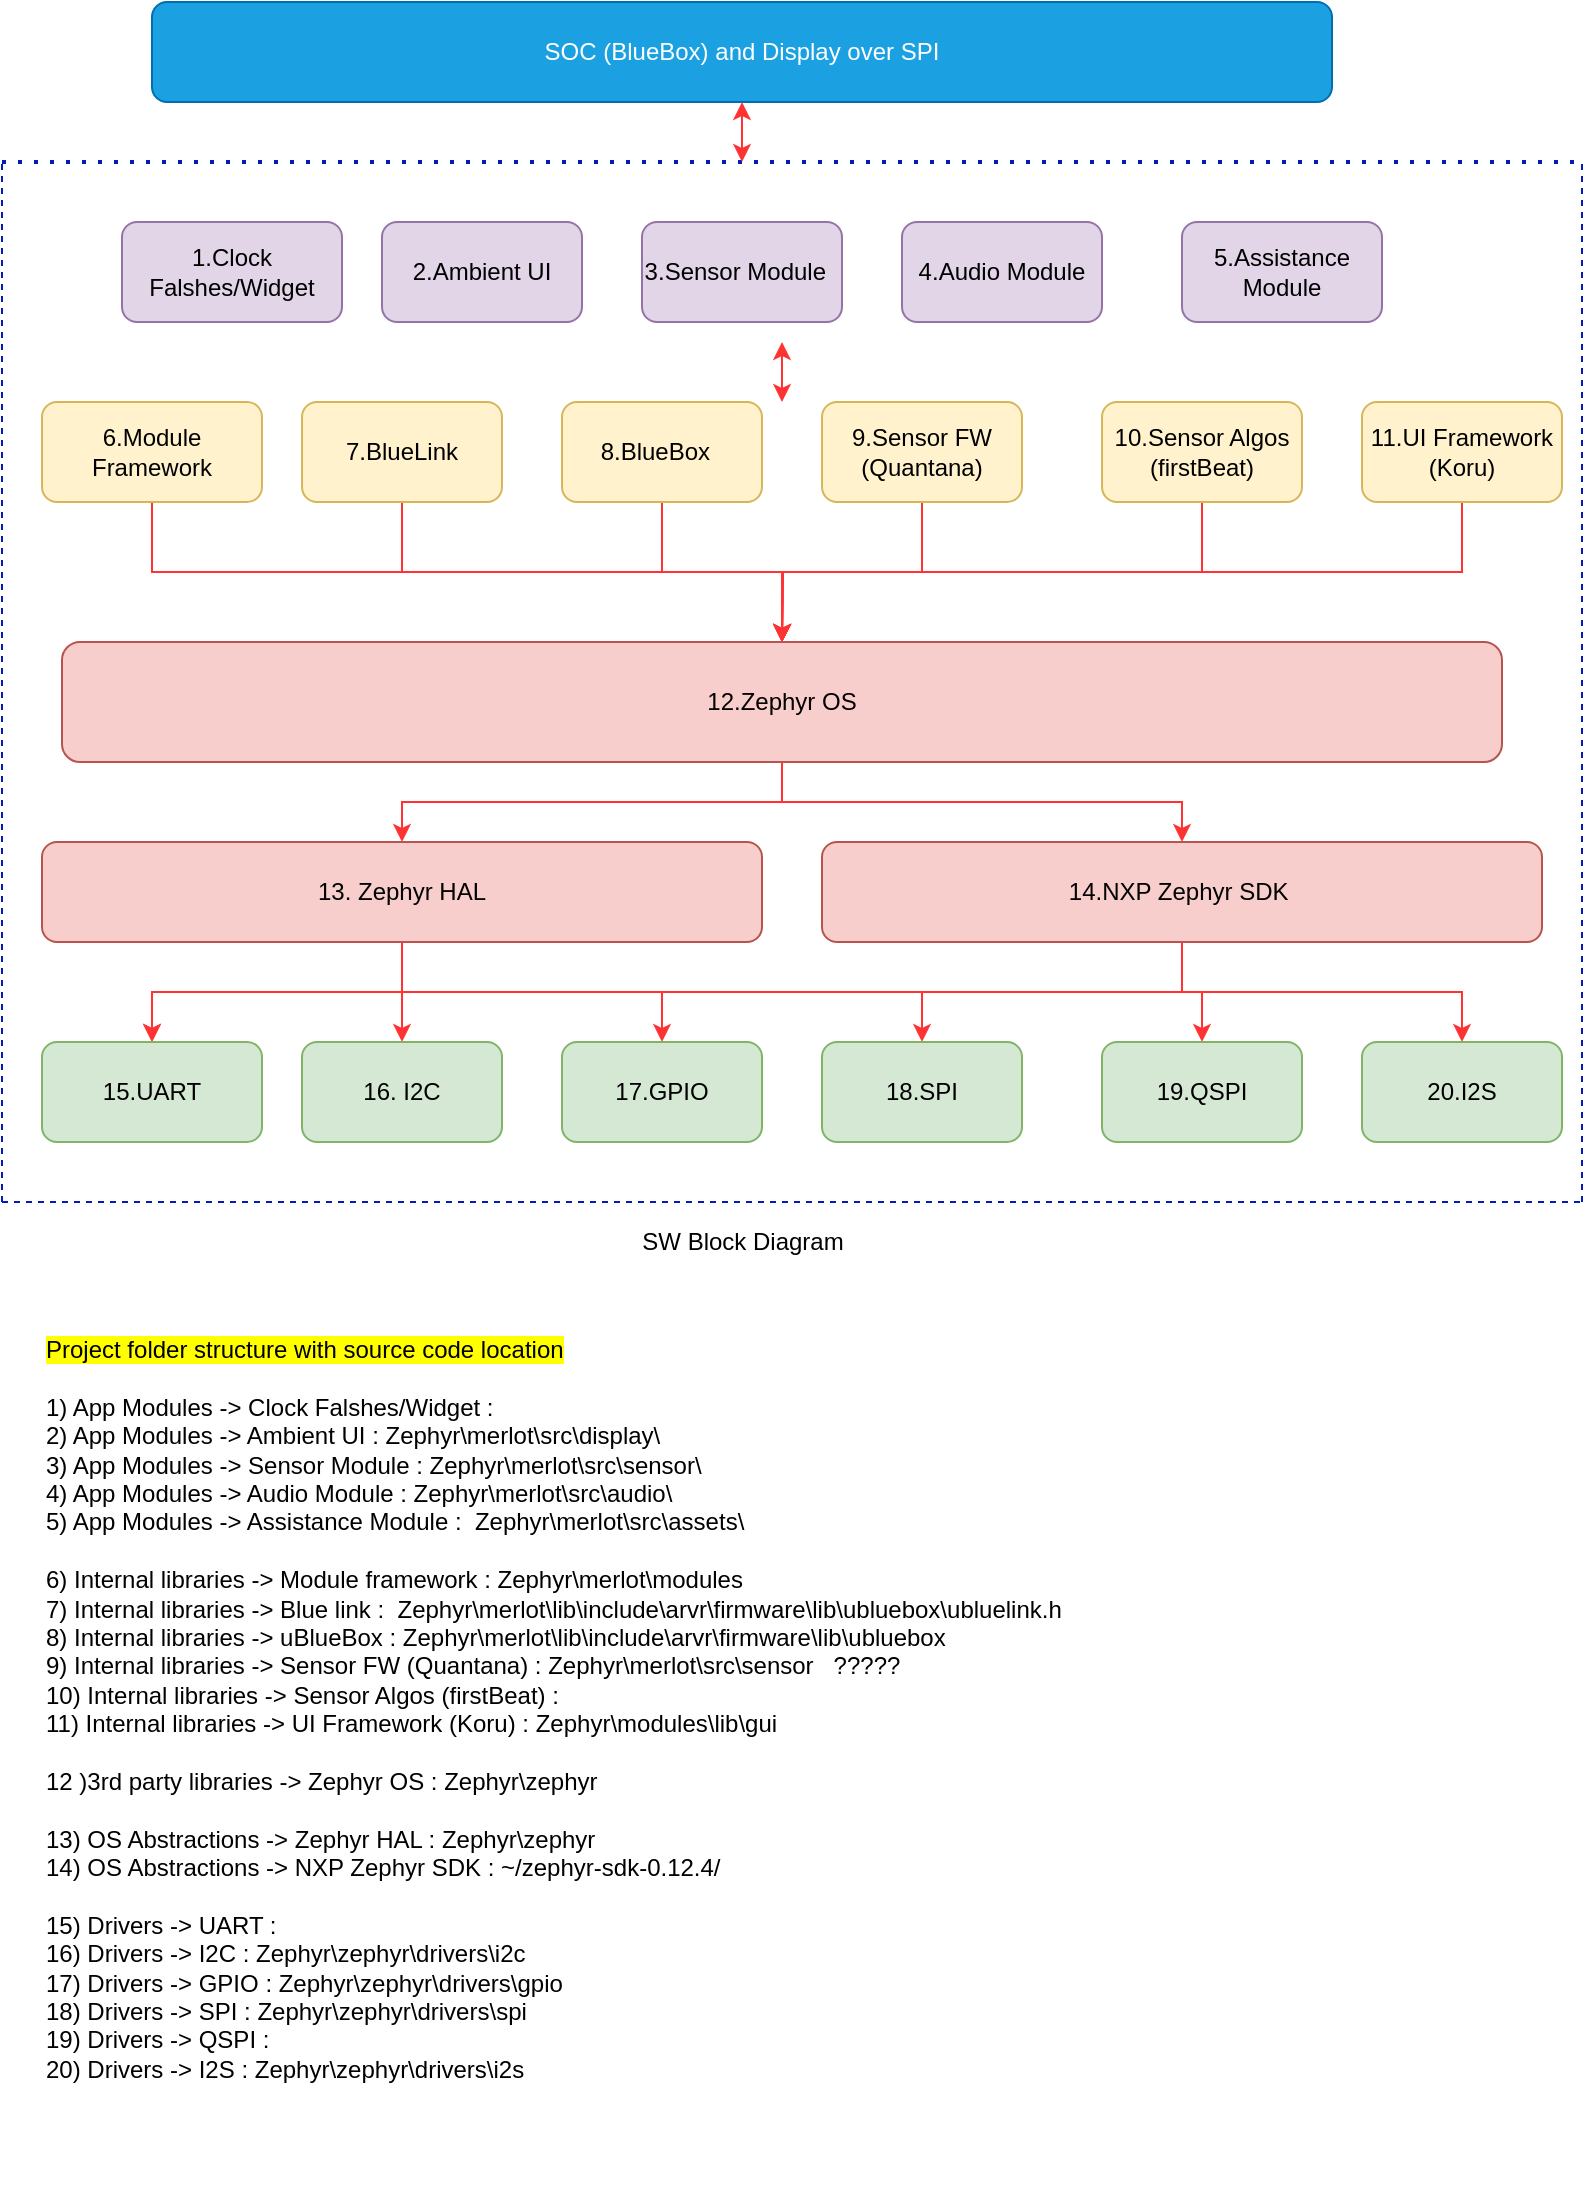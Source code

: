 <mxfile version="14.7.6" type="device"><diagram id="MFU_kLgmGJ008OzZr6kJ" name="Page-1"><mxGraphModel dx="1035" dy="565" grid="1" gridSize="10" guides="1" tooltips="1" connect="1" arrows="1" fold="1" page="1" pageScale="1" pageWidth="827" pageHeight="1169" math="0" shadow="0"><root><mxCell id="0"/><mxCell id="1" parent="0"/><mxCell id="NMOFpNYNgzrGZDjIciwN-24" style="edgeStyle=orthogonalEdgeStyle;rounded=0;orthogonalLoop=1;jettySize=auto;html=1;exitX=0.5;exitY=1;exitDx=0;exitDy=0;entryX=0.5;entryY=0;entryDx=0;entryDy=0;strokeColor=#FF3333;" edge="1" parent="1" source="7YzWTiprBfKi5IUg4OpJ-1" target="NMOFpNYNgzrGZDjIciwN-5"><mxGeometry relative="1" as="geometry"/></mxCell><mxCell id="7YzWTiprBfKi5IUg4OpJ-1" value="6.Module Framework" style="rounded=1;whiteSpace=wrap;html=1;fillColor=#fff2cc;strokeColor=#d6b656;" vertex="1" parent="1"><mxGeometry x="40" y="200" width="110" height="50" as="geometry"/></mxCell><mxCell id="NMOFpNYNgzrGZDjIciwN-25" style="edgeStyle=orthogonalEdgeStyle;rounded=0;orthogonalLoop=1;jettySize=auto;html=1;exitX=0.5;exitY=1;exitDx=0;exitDy=0;strokeColor=#FF3333;" edge="1" parent="1" source="7YzWTiprBfKi5IUg4OpJ-2"><mxGeometry relative="1" as="geometry"><mxPoint x="410" y="320" as="targetPoint"/></mxGeometry></mxCell><mxCell id="7YzWTiprBfKi5IUg4OpJ-2" value="7.BlueLink" style="rounded=1;whiteSpace=wrap;html=1;fillColor=#fff2cc;strokeColor=#d6b656;" vertex="1" parent="1"><mxGeometry x="170" y="200" width="100" height="50" as="geometry"/></mxCell><mxCell id="NMOFpNYNgzrGZDjIciwN-26" style="edgeStyle=orthogonalEdgeStyle;rounded=0;orthogonalLoop=1;jettySize=auto;html=1;exitX=0.5;exitY=1;exitDx=0;exitDy=0;entryX=0.5;entryY=0;entryDx=0;entryDy=0;strokeColor=#FF3333;" edge="1" parent="1" source="NMOFpNYNgzrGZDjIciwN-1" target="NMOFpNYNgzrGZDjIciwN-5"><mxGeometry relative="1" as="geometry"/></mxCell><mxCell id="NMOFpNYNgzrGZDjIciwN-1" value="8.BlueBox&amp;nbsp;&amp;nbsp;" style="rounded=1;whiteSpace=wrap;html=1;fillColor=#fff2cc;strokeColor=#d6b656;" vertex="1" parent="1"><mxGeometry x="300" y="200" width="100" height="50" as="geometry"/></mxCell><mxCell id="NMOFpNYNgzrGZDjIciwN-27" style="edgeStyle=orthogonalEdgeStyle;rounded=0;orthogonalLoop=1;jettySize=auto;html=1;exitX=0.5;exitY=1;exitDx=0;exitDy=0;strokeColor=#FF3333;" edge="1" parent="1" source="NMOFpNYNgzrGZDjIciwN-2"><mxGeometry relative="1" as="geometry"><mxPoint x="410" y="320" as="targetPoint"/></mxGeometry></mxCell><mxCell id="NMOFpNYNgzrGZDjIciwN-2" value="9.&lt;span style=&quot;text-align: left&quot;&gt;Sensor FW (Quantana)&lt;/span&gt;" style="rounded=1;whiteSpace=wrap;html=1;fillColor=#fff2cc;strokeColor=#d6b656;" vertex="1" parent="1"><mxGeometry x="430" y="200" width="100" height="50" as="geometry"/></mxCell><mxCell id="NMOFpNYNgzrGZDjIciwN-29" style="edgeStyle=orthogonalEdgeStyle;rounded=0;orthogonalLoop=1;jettySize=auto;html=1;exitX=0.5;exitY=1;exitDx=0;exitDy=0;strokeColor=#FF3333;" edge="1" parent="1" source="NMOFpNYNgzrGZDjIciwN-3"><mxGeometry relative="1" as="geometry"><mxPoint x="410" y="320" as="targetPoint"/></mxGeometry></mxCell><mxCell id="NMOFpNYNgzrGZDjIciwN-3" value="&lt;div style=&quot;text-align: center&quot;&gt;&lt;span style=&quot;text-align: left&quot;&gt;10.Sensor Algos (firstBeat)&lt;/span&gt;&lt;/div&gt;" style="rounded=1;whiteSpace=wrap;html=1;fillColor=#fff2cc;strokeColor=#d6b656;" vertex="1" parent="1"><mxGeometry x="570" y="200" width="100" height="50" as="geometry"/></mxCell><mxCell id="NMOFpNYNgzrGZDjIciwN-30" style="edgeStyle=orthogonalEdgeStyle;rounded=0;orthogonalLoop=1;jettySize=auto;html=1;exitX=0.5;exitY=1;exitDx=0;exitDy=0;entryX=0.5;entryY=0;entryDx=0;entryDy=0;strokeColor=#FF3333;" edge="1" parent="1" source="NMOFpNYNgzrGZDjIciwN-4" target="NMOFpNYNgzrGZDjIciwN-5"><mxGeometry relative="1" as="geometry"/></mxCell><mxCell id="NMOFpNYNgzrGZDjIciwN-4" value="11.&lt;span style=&quot;text-align: left&quot;&gt;UI Framework (Koru)&lt;/span&gt;" style="rounded=1;whiteSpace=wrap;html=1;fillColor=#fff2cc;strokeColor=#d6b656;" vertex="1" parent="1"><mxGeometry x="700" y="200" width="100" height="50" as="geometry"/></mxCell><mxCell id="NMOFpNYNgzrGZDjIciwN-22" style="edgeStyle=orthogonalEdgeStyle;rounded=0;orthogonalLoop=1;jettySize=auto;html=1;exitX=0.5;exitY=1;exitDx=0;exitDy=0;entryX=0.5;entryY=0;entryDx=0;entryDy=0;strokeColor=#FF3333;" edge="1" parent="1" source="NMOFpNYNgzrGZDjIciwN-5" target="NMOFpNYNgzrGZDjIciwN-6"><mxGeometry relative="1" as="geometry"/></mxCell><mxCell id="NMOFpNYNgzrGZDjIciwN-23" style="edgeStyle=orthogonalEdgeStyle;rounded=0;orthogonalLoop=1;jettySize=auto;html=1;entryX=0.5;entryY=0;entryDx=0;entryDy=0;strokeColor=#FF3333;" edge="1" parent="1" source="NMOFpNYNgzrGZDjIciwN-5" target="NMOFpNYNgzrGZDjIciwN-7"><mxGeometry relative="1" as="geometry"/></mxCell><mxCell id="NMOFpNYNgzrGZDjIciwN-5" value="&lt;span style=&quot;text-align: left&quot;&gt;12.Zephyr OS&lt;/span&gt;" style="rounded=1;whiteSpace=wrap;html=1;fillColor=#f8cecc;strokeColor=#b85450;" vertex="1" parent="1"><mxGeometry x="50" y="320" width="720" height="60" as="geometry"/></mxCell><mxCell id="NMOFpNYNgzrGZDjIciwN-32" style="edgeStyle=orthogonalEdgeStyle;rounded=0;orthogonalLoop=1;jettySize=auto;html=1;exitX=0.5;exitY=1;exitDx=0;exitDy=0;entryX=0.5;entryY=0;entryDx=0;entryDy=0;strokeColor=#FF3333;" edge="1" parent="1" source="NMOFpNYNgzrGZDjIciwN-6" target="NMOFpNYNgzrGZDjIciwN-8"><mxGeometry relative="1" as="geometry"/></mxCell><mxCell id="NMOFpNYNgzrGZDjIciwN-35" style="edgeStyle=orthogonalEdgeStyle;rounded=0;orthogonalLoop=1;jettySize=auto;html=1;exitX=0.5;exitY=1;exitDx=0;exitDy=0;entryX=0.5;entryY=0;entryDx=0;entryDy=0;strokeColor=#FF3333;" edge="1" parent="1" source="NMOFpNYNgzrGZDjIciwN-6" target="NMOFpNYNgzrGZDjIciwN-9"><mxGeometry relative="1" as="geometry"/></mxCell><mxCell id="NMOFpNYNgzrGZDjIciwN-6" value="13.&lt;span style=&quot;text-align: left&quot;&gt;&amp;nbsp;Zephyr HAL&lt;/span&gt;" style="rounded=1;whiteSpace=wrap;html=1;fillColor=#f8cecc;strokeColor=#b85450;" vertex="1" parent="1"><mxGeometry x="40" y="420" width="360" height="50" as="geometry"/></mxCell><mxCell id="NMOFpNYNgzrGZDjIciwN-33" style="edgeStyle=orthogonalEdgeStyle;rounded=0;orthogonalLoop=1;jettySize=auto;html=1;exitX=0.5;exitY=1;exitDx=0;exitDy=0;entryX=0.5;entryY=0;entryDx=0;entryDy=0;strokeColor=#FF3333;" edge="1" parent="1" source="NMOFpNYNgzrGZDjIciwN-7" target="NMOFpNYNgzrGZDjIciwN-8"><mxGeometry relative="1" as="geometry"/></mxCell><mxCell id="NMOFpNYNgzrGZDjIciwN-36" style="edgeStyle=orthogonalEdgeStyle;rounded=0;orthogonalLoop=1;jettySize=auto;html=1;exitX=0.5;exitY=1;exitDx=0;exitDy=0;entryX=0.5;entryY=0;entryDx=0;entryDy=0;strokeColor=#FF3333;" edge="1" parent="1" source="NMOFpNYNgzrGZDjIciwN-7" target="NMOFpNYNgzrGZDjIciwN-10"><mxGeometry relative="1" as="geometry"/></mxCell><mxCell id="NMOFpNYNgzrGZDjIciwN-37" style="edgeStyle=orthogonalEdgeStyle;rounded=0;orthogonalLoop=1;jettySize=auto;html=1;exitX=0.5;exitY=1;exitDx=0;exitDy=0;entryX=0.5;entryY=0;entryDx=0;entryDy=0;strokeColor=#FF3333;" edge="1" parent="1" source="NMOFpNYNgzrGZDjIciwN-7" target="NMOFpNYNgzrGZDjIciwN-11"><mxGeometry relative="1" as="geometry"/></mxCell><mxCell id="NMOFpNYNgzrGZDjIciwN-38" style="edgeStyle=orthogonalEdgeStyle;rounded=0;orthogonalLoop=1;jettySize=auto;html=1;exitX=0.5;exitY=1;exitDx=0;exitDy=0;entryX=0.5;entryY=0;entryDx=0;entryDy=0;strokeColor=#FF3333;" edge="1" parent="1" source="NMOFpNYNgzrGZDjIciwN-7" target="NMOFpNYNgzrGZDjIciwN-12"><mxGeometry relative="1" as="geometry"/></mxCell><mxCell id="NMOFpNYNgzrGZDjIciwN-39" style="edgeStyle=orthogonalEdgeStyle;rounded=0;orthogonalLoop=1;jettySize=auto;html=1;exitX=0.5;exitY=1;exitDx=0;exitDy=0;strokeColor=#FF3333;" edge="1" parent="1" source="NMOFpNYNgzrGZDjIciwN-7" target="NMOFpNYNgzrGZDjIciwN-13"><mxGeometry relative="1" as="geometry"/></mxCell><mxCell id="NMOFpNYNgzrGZDjIciwN-7" value="14.&lt;span style=&quot;text-align: left&quot;&gt;NXP Zephyr SDK&amp;nbsp;&lt;/span&gt;" style="rounded=1;whiteSpace=wrap;html=1;fillColor=#f8cecc;strokeColor=#b85450;" vertex="1" parent="1"><mxGeometry x="430" y="420" width="360" height="50" as="geometry"/></mxCell><mxCell id="NMOFpNYNgzrGZDjIciwN-8" value="15.&lt;span style=&quot;text-align: left&quot;&gt;UART&lt;/span&gt;" style="rounded=1;whiteSpace=wrap;html=1;fillColor=#d5e8d4;strokeColor=#82b366;" vertex="1" parent="1"><mxGeometry x="40" y="520" width="110" height="50" as="geometry"/></mxCell><mxCell id="NMOFpNYNgzrGZDjIciwN-9" value="16.&lt;span style=&quot;text-align: left&quot;&gt;&amp;nbsp;I2C&lt;/span&gt;" style="rounded=1;whiteSpace=wrap;html=1;fillColor=#d5e8d4;strokeColor=#82b366;" vertex="1" parent="1"><mxGeometry x="170" y="520" width="100" height="50" as="geometry"/></mxCell><mxCell id="NMOFpNYNgzrGZDjIciwN-10" value="17.&lt;span style=&quot;text-align: left&quot;&gt;GPIO&lt;/span&gt;" style="rounded=1;whiteSpace=wrap;html=1;fillColor=#d5e8d4;strokeColor=#82b366;" vertex="1" parent="1"><mxGeometry x="300" y="520" width="100" height="50" as="geometry"/></mxCell><mxCell id="NMOFpNYNgzrGZDjIciwN-11" value="18.&lt;span style=&quot;text-align: left&quot;&gt;SPI&lt;/span&gt;" style="rounded=1;whiteSpace=wrap;html=1;fillColor=#d5e8d4;strokeColor=#82b366;" vertex="1" parent="1"><mxGeometry x="430" y="520" width="100" height="50" as="geometry"/></mxCell><mxCell id="NMOFpNYNgzrGZDjIciwN-12" value="19.&lt;span style=&quot;text-align: left&quot;&gt;QSPI&lt;/span&gt;" style="rounded=1;whiteSpace=wrap;html=1;fillColor=#d5e8d4;strokeColor=#82b366;" vertex="1" parent="1"><mxGeometry x="570" y="520" width="100" height="50" as="geometry"/></mxCell><mxCell id="NMOFpNYNgzrGZDjIciwN-13" value="20.&lt;span style=&quot;text-align: left&quot;&gt;I2S&lt;/span&gt;" style="rounded=1;whiteSpace=wrap;html=1;fillColor=#d5e8d4;strokeColor=#82b366;" vertex="1" parent="1"><mxGeometry x="700" y="520" width="100" height="50" as="geometry"/></mxCell><mxCell id="NMOFpNYNgzrGZDjIciwN-14" value="&lt;span style=&quot;background-color: rgb(255 , 255 , 0)&quot;&gt;Project folder structure with source code location&lt;/span&gt;&lt;br&gt;&amp;nbsp;&lt;br&gt;1) App Modules -&amp;gt; Clock Falshes/Widget :&amp;nbsp;&lt;br&gt;2) App Modules -&amp;gt; Ambient UI : Zephyr\merlot\src\display\&lt;br&gt;3) App Modules -&amp;gt; Sensor Module : Zephyr\merlot\src\sensor\&lt;br&gt;4) App Modules -&amp;gt; Audio Module : Zephyr\merlot\src\audio\&lt;br&gt;5) App Modules -&amp;gt; Assistance Module :&amp;nbsp; Zephyr\merlot\src\assets\&lt;br&gt;&amp;nbsp;&lt;br&gt;6) Internal libraries -&amp;gt; Module framework : Zephyr\merlot\modules&lt;br&gt;7) Internal libraries -&amp;gt; Blue link :&amp;nbsp; Zephyr\merlot\lib\include\arvr\firmware\lib\ubluebox\ubluelink.h&lt;br&gt;8) Internal libraries -&amp;gt; uBlueBox : Zephyr\merlot\lib\include\arvr\firmware\lib\ubluebox&lt;br&gt;9) Internal libraries -&amp;gt; Sensor FW (Quantana) : Zephyr\merlot\src\sensor&amp;nbsp; &amp;nbsp;?????&lt;br&gt;10) Internal libraries -&amp;gt; Sensor Algos (firstBeat) :&lt;br&gt;11) Internal libraries -&amp;gt; UI Framework (Koru) : Zephyr\modules\lib\gui&lt;br&gt;&amp;nbsp;&lt;br&gt;12 )3rd party libraries -&amp;gt; Zephyr OS : Zephyr\zephyr&lt;br&gt;&amp;nbsp;&lt;br&gt;13) OS Abstractions -&amp;gt; Zephyr HAL : Zephyr\zephyr&lt;br&gt;14) OS Abstractions -&amp;gt; NXP Zephyr SDK :&amp;nbsp;~/zephyr-sdk-0.12.4/&lt;br&gt;&amp;nbsp;&lt;br&gt;15) Drivers -&amp;gt; UART :&lt;br&gt;16) Drivers -&amp;gt; I2C : Zephyr\zephyr\drivers\i2c&lt;br&gt;17) Drivers -&amp;gt; GPIO : Zephyr\zephyr\drivers\gpio&lt;br&gt;18) Drivers -&amp;gt; SPI : Zephyr\zephyr\drivers\spi&lt;br&gt;19) Drivers -&amp;gt; QSPI :&amp;nbsp;&lt;br&gt;20) Drivers -&amp;gt; I2S : Zephyr\zephyr\drivers\i2s" style="text;whiteSpace=wrap;html=1;" vertex="1" parent="1"><mxGeometry x="40" y="660" width="550" height="440" as="geometry"/></mxCell><mxCell id="NMOFpNYNgzrGZDjIciwN-15" value="1.&lt;span style=&quot;text-align: left&quot;&gt;Clock Falshes/Widget&lt;/span&gt;" style="rounded=1;whiteSpace=wrap;html=1;fillColor=#e1d5e7;strokeColor=#9673a6;" vertex="1" parent="1"><mxGeometry x="80" y="110" width="110" height="50" as="geometry"/></mxCell><mxCell id="NMOFpNYNgzrGZDjIciwN-16" value="2.&lt;span style=&quot;text-align: left&quot;&gt;Ambient UI&lt;/span&gt;" style="rounded=1;whiteSpace=wrap;html=1;fillColor=#e1d5e7;strokeColor=#9673a6;" vertex="1" parent="1"><mxGeometry x="210" y="110" width="100" height="50" as="geometry"/></mxCell><mxCell id="NMOFpNYNgzrGZDjIciwN-17" value="3.&lt;span style=&quot;text-align: left&quot;&gt;Sensor Module&lt;/span&gt;&amp;nbsp;&amp;nbsp;" style="rounded=1;whiteSpace=wrap;html=1;fillColor=#e1d5e7;strokeColor=#9673a6;" vertex="1" parent="1"><mxGeometry x="340" y="110" width="100" height="50" as="geometry"/></mxCell><mxCell id="NMOFpNYNgzrGZDjIciwN-18" value="4.&lt;span style=&quot;text-align: left&quot;&gt;Audio Module&lt;/span&gt;" style="rounded=1;whiteSpace=wrap;html=1;fillColor=#e1d5e7;strokeColor=#9673a6;" vertex="1" parent="1"><mxGeometry x="470" y="110" width="100" height="50" as="geometry"/></mxCell><mxCell id="NMOFpNYNgzrGZDjIciwN-19" value="5.&lt;span style=&quot;text-align: left&quot;&gt;Assistance Module&lt;/span&gt;" style="rounded=1;whiteSpace=wrap;html=1;fillColor=#e1d5e7;strokeColor=#9673a6;" vertex="1" parent="1"><mxGeometry x="610" y="110" width="100" height="50" as="geometry"/></mxCell><mxCell id="NMOFpNYNgzrGZDjIciwN-49" value="SOC (BlueBox) and Display over SPI" style="rounded=1;whiteSpace=wrap;html=1;fillColor=#1ba1e2;strokeColor=#006EAF;fontColor=#ffffff;" vertex="1" parent="1"><mxGeometry x="95" width="590" height="50" as="geometry"/></mxCell><mxCell id="NMOFpNYNgzrGZDjIciwN-50" value="" style="endArrow=none;dashed=1;html=1;dashPattern=1 3;strokeWidth=2;fillColor=#0050ef;strokeColor=#001DBC;" edge="1" parent="1"><mxGeometry width="50" height="50" relative="1" as="geometry"><mxPoint x="20" y="80" as="sourcePoint"/><mxPoint x="810" y="80" as="targetPoint"/></mxGeometry></mxCell><mxCell id="NMOFpNYNgzrGZDjIciwN-52" value="" style="endArrow=none;dashed=1;html=1;strokeColor=#001DBC;fillColor=#0050ef;" edge="1" parent="1"><mxGeometry width="50" height="50" relative="1" as="geometry"><mxPoint x="20" y="600" as="sourcePoint"/><mxPoint x="20" y="80" as="targetPoint"/></mxGeometry></mxCell><mxCell id="NMOFpNYNgzrGZDjIciwN-53" value="" style="endArrow=none;dashed=1;html=1;strokeColor=#001DBC;fillColor=#0050ef;" edge="1" parent="1"><mxGeometry width="50" height="50" relative="1" as="geometry"><mxPoint x="20" y="600" as="sourcePoint"/><mxPoint x="810" y="600" as="targetPoint"/></mxGeometry></mxCell><mxCell id="NMOFpNYNgzrGZDjIciwN-54" value="" style="endArrow=none;dashed=1;html=1;strokeColor=#001DBC;fillColor=#0050ef;" edge="1" parent="1"><mxGeometry width="50" height="50" relative="1" as="geometry"><mxPoint x="810" y="600" as="sourcePoint"/><mxPoint x="810" y="80" as="targetPoint"/></mxGeometry></mxCell><mxCell id="NMOFpNYNgzrGZDjIciwN-59" value="" style="endArrow=classic;startArrow=classic;html=1;strokeColor=#FF3333;entryX=0.5;entryY=1;entryDx=0;entryDy=0;" edge="1" parent="1" target="NMOFpNYNgzrGZDjIciwN-49"><mxGeometry width="50" height="50" relative="1" as="geometry"><mxPoint x="390" y="80" as="sourcePoint"/><mxPoint x="400" y="290" as="targetPoint"/></mxGeometry></mxCell><mxCell id="NMOFpNYNgzrGZDjIciwN-61" value="" style="endArrow=classic;startArrow=classic;html=1;strokeColor=#FF3333;" edge="1" parent="1"><mxGeometry width="50" height="50" relative="1" as="geometry"><mxPoint x="410" y="200" as="sourcePoint"/><mxPoint x="410" y="170" as="targetPoint"/></mxGeometry></mxCell><mxCell id="NMOFpNYNgzrGZDjIciwN-62" value="SW Block Diagram" style="text;html=1;align=center;verticalAlign=middle;resizable=0;points=[];autosize=1;strokeColor=none;" vertex="1" parent="1"><mxGeometry x="330" y="610" width="120" height="20" as="geometry"/></mxCell></root></mxGraphModel></diagram></mxfile>